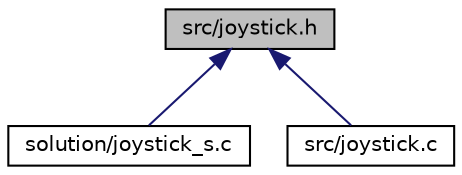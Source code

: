 digraph "src/joystick.h"
{
 // LATEX_PDF_SIZE
  edge [fontname="Helvetica",fontsize="10",labelfontname="Helvetica",labelfontsize="10"];
  node [fontname="Helvetica",fontsize="10",shape=record];
  Node1 [label="src/joystick.h",height=0.2,width=0.4,color="black", fillcolor="grey75", style="filled", fontcolor="black",tooltip=" "];
  Node1 -> Node2 [dir="back",color="midnightblue",fontsize="10",style="solid",fontname="Helvetica"];
  Node2 [label="solution/joystick_s.c",height=0.2,width=0.4,color="black", fillcolor="white", style="filled",URL="$joystick__s_8c.html",tooltip=" "];
  Node1 -> Node3 [dir="back",color="midnightblue",fontsize="10",style="solid",fontname="Helvetica"];
  Node3 [label="src/joystick.c",height=0.2,width=0.4,color="black", fillcolor="white", style="filled",URL="$joystick_8c.html",tooltip=" "];
}
